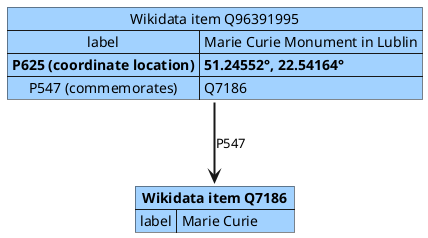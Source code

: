 @startuml wd_direct

map "**Wikidata item Q7186**" as wikia #a2d2ff {
  label => Marie Curie
}

map "Wikidata item Q96391995" as wikie #a2d2ff {
  label => Marie Curie Monument in Lublin
  **P625 (coordinate location)** => **51.24552°, 22.54164°**
  P547 (commemorates) => Q7186
}

wikie -[bold]-> wikia : P547

@enduml